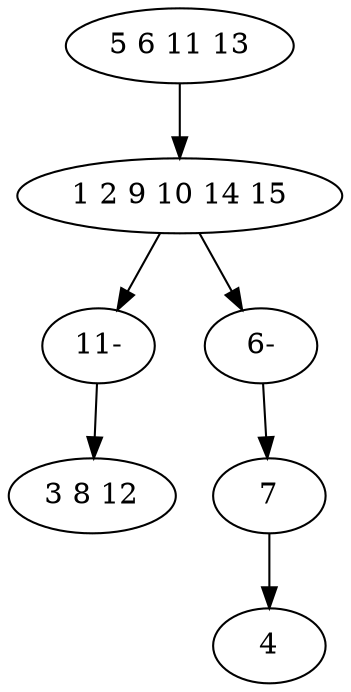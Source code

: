 digraph true_tree {
	"0" -> "1"
	"1" -> "6"
	"1" -> "5"
	"3" -> "4"
	"5" -> "3"
	"6" -> "2"
	"0" [label="5 6 11 13"];
	"1" [label="1 2 9 10 14 15"];
	"2" [label="3 8 12"];
	"3" [label="7"];
	"4" [label="4"];
	"5" [label="6-"];
	"6" [label="11-"];
}
